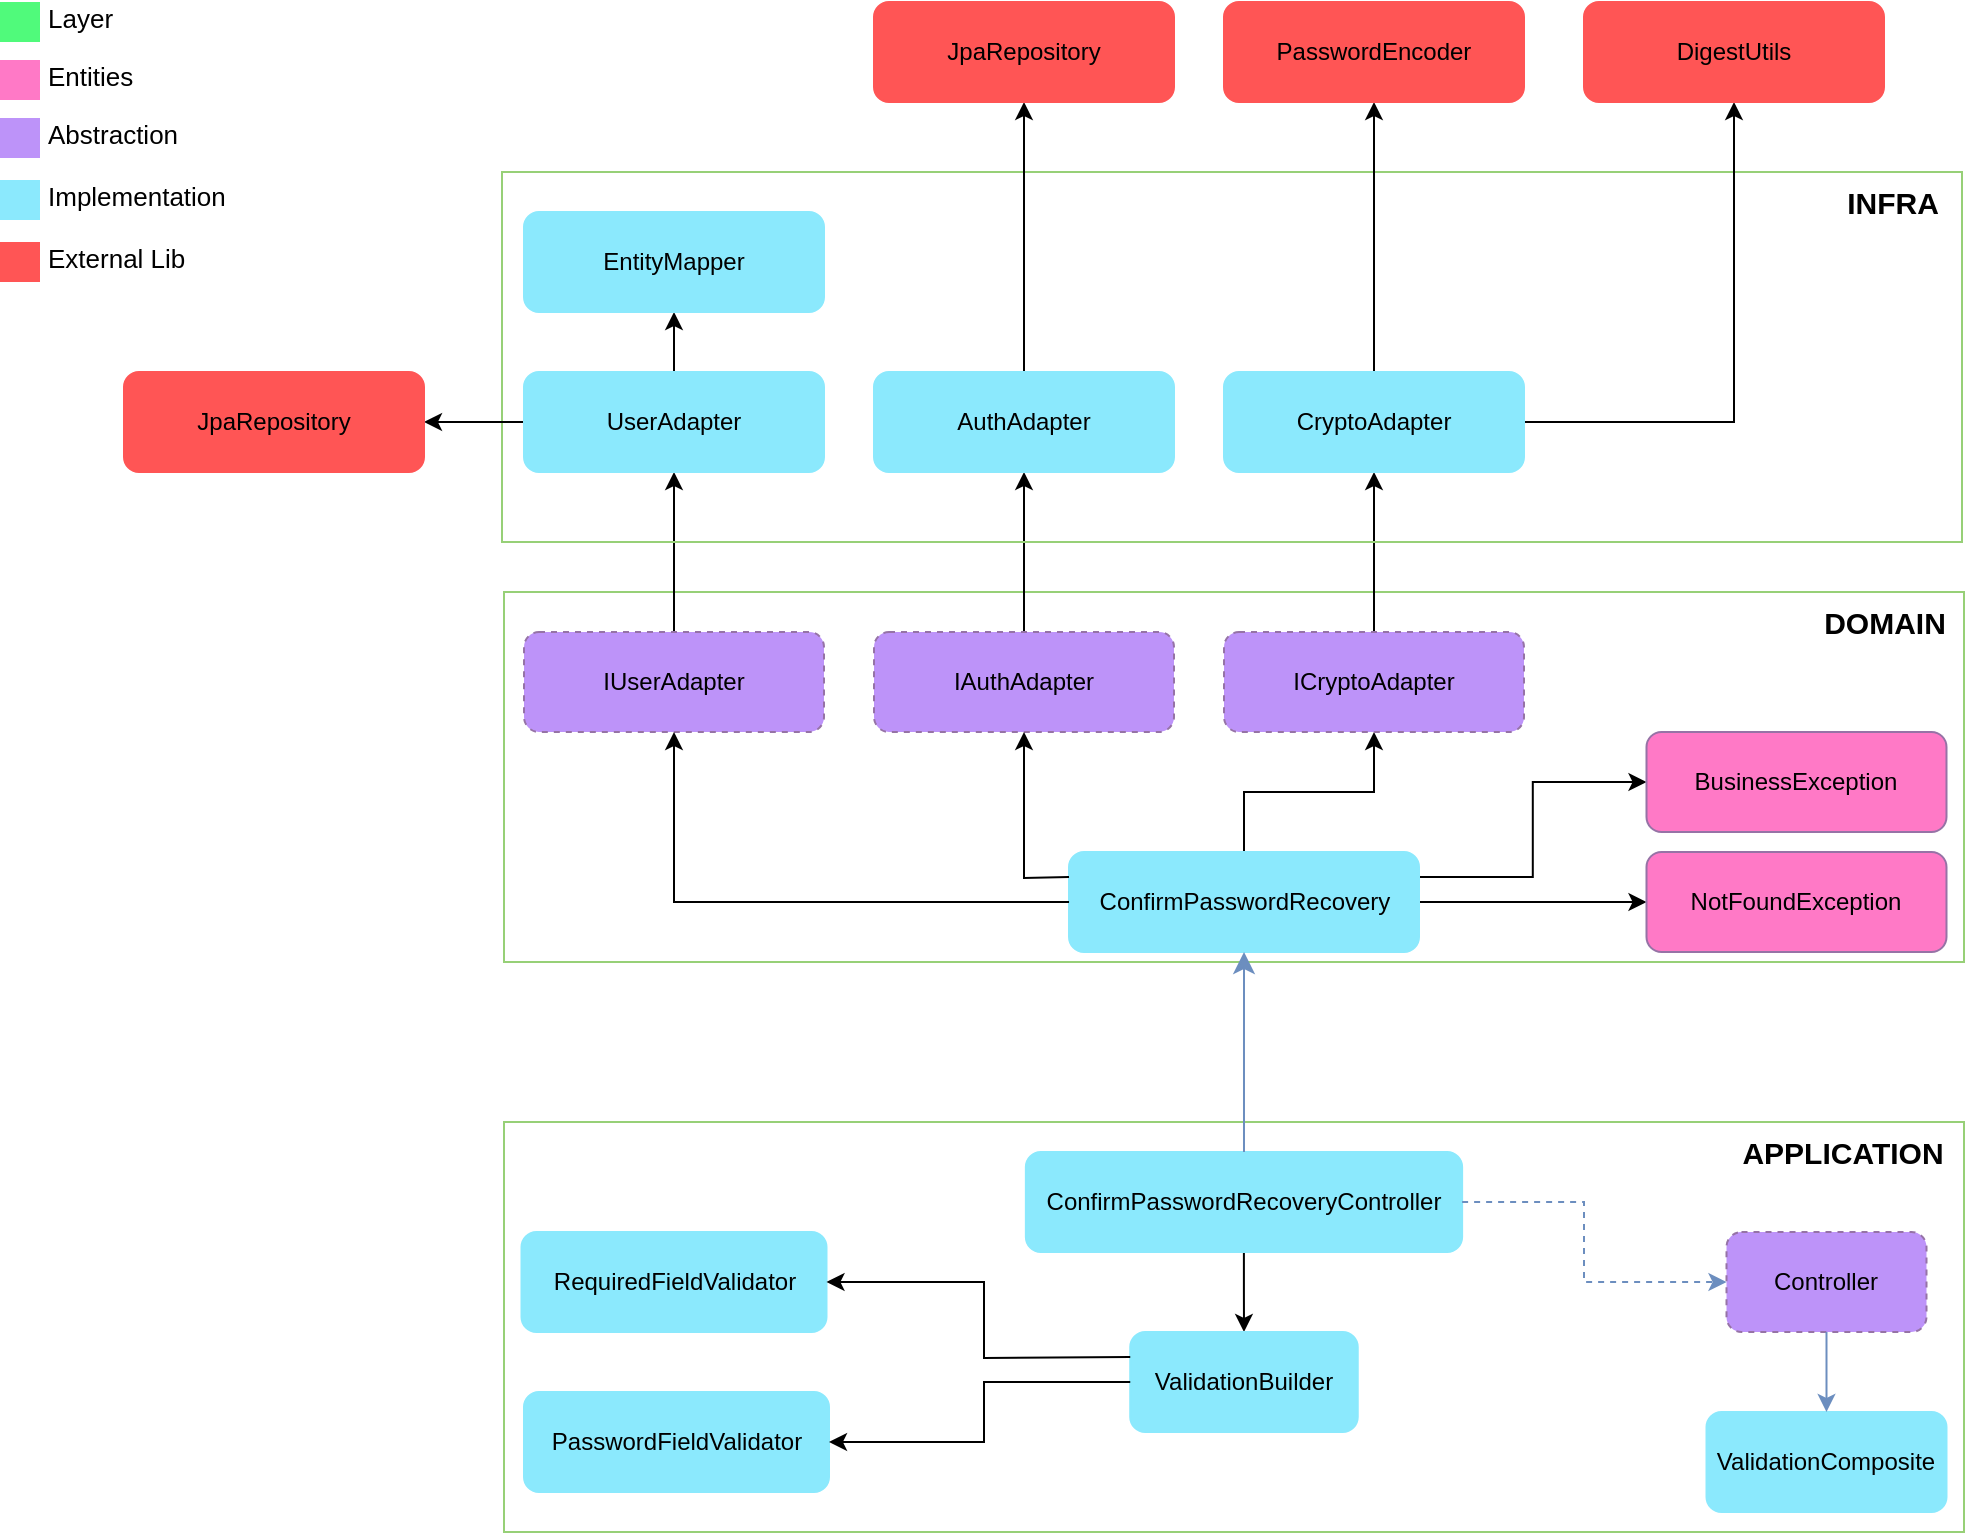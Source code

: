 <mxfile version="22.1.22" type="embed">
  <diagram id="EUNj880BrhCWBs-la3PF" name="Page-1">
    <mxGraphModel dx="1560" dy="669" grid="1" gridSize="10" guides="1" tooltips="1" connect="1" arrows="1" fold="1" page="1" pageScale="1" pageWidth="850" pageHeight="1100" math="0" shadow="0">
      <root>
        <mxCell id="0" />
        <mxCell id="1" parent="0" />
        <mxCell id="5" value="" style="rounded=0;whiteSpace=wrap;html=1;strokeColor=#97D077;fillColor=none;" parent="1" vertex="1">
          <mxGeometry x="120" y="675" width="730" height="205" as="geometry" />
        </mxCell>
        <mxCell id="8" value="Controller" style="rounded=1;whiteSpace=wrap;html=1;strokeColor=#9673a6;fillColor=#BD93F9;dashed=1;" parent="1" vertex="1">
          <mxGeometry x="731.25" y="730" width="100" height="50" as="geometry" />
        </mxCell>
        <mxCell id="9" value="ValidationComposite" style="rounded=1;whiteSpace=wrap;html=1;strokeColor=#8BE9FD;fillColor=#8BE9FD;" parent="1" vertex="1">
          <mxGeometry x="721.25" y="820" width="120" height="50" as="geometry" />
        </mxCell>
        <mxCell id="197" value="" style="edgeStyle=orthogonalEdgeStyle;rounded=0;orthogonalLoop=1;jettySize=auto;html=1;" parent="1" source="11" target="141" edge="1">
          <mxGeometry relative="1" as="geometry" />
        </mxCell>
        <mxCell id="11" value="ConfirmPasswordRecoveryController" style="rounded=1;whiteSpace=wrap;html=1;strokeColor=#8BE9FD;fillColor=#8BE9FD;" parent="1" vertex="1">
          <mxGeometry x="380.93" y="690" width="218.13" height="50" as="geometry" />
        </mxCell>
        <mxCell id="57" value="&lt;span style=&quot;font-size: 15px;&quot;&gt;&lt;b&gt;APPLICATION&lt;br&gt;&lt;/b&gt;&lt;/span&gt;" style="text;html=1;align=center;verticalAlign=middle;resizable=0;points=[];autosize=1;strokeColor=none;fillColor=none;" parent="1" vertex="1">
          <mxGeometry x="729" y="675" width="120" height="30" as="geometry" />
        </mxCell>
        <mxCell id="58" value="" style="rounded=0;whiteSpace=wrap;html=1;strokeColor=#97D077;fillColor=none;" parent="1" vertex="1">
          <mxGeometry x="120" y="410" width="730" height="185" as="geometry" />
        </mxCell>
        <mxCell id="73" value="&lt;span style=&quot;font-size: 15px;&quot;&gt;&lt;b&gt;DOMAIN&lt;/b&gt;&lt;/span&gt;" style="text;html=1;align=center;verticalAlign=middle;resizable=0;points=[];autosize=1;strokeColor=none;fillColor=none;" parent="1" vertex="1">
          <mxGeometry x="770" y="410" width="80" height="30" as="geometry" />
        </mxCell>
        <mxCell id="235" value="" style="edgeStyle=orthogonalEdgeStyle;rounded=0;orthogonalLoop=1;jettySize=auto;html=1;" parent="1" source="81" target="198" edge="1">
          <mxGeometry relative="1" as="geometry" />
        </mxCell>
        <mxCell id="238" value="" style="edgeStyle=orthogonalEdgeStyle;rounded=0;orthogonalLoop=1;jettySize=auto;html=1;entryX=0;entryY=0.5;entryDx=0;entryDy=0;exitX=1;exitY=0.25;exitDx=0;exitDy=0;" parent="1" source="81" target="236" edge="1">
          <mxGeometry relative="1" as="geometry" />
        </mxCell>
        <mxCell id="240" value="" style="edgeStyle=orthogonalEdgeStyle;rounded=0;orthogonalLoop=1;jettySize=auto;html=1;entryX=0;entryY=0.5;entryDx=0;entryDy=0;" parent="1" source="81" target="216" edge="1">
          <mxGeometry relative="1" as="geometry" />
        </mxCell>
        <mxCell id="81" value="ConfirmPasswordRecovery" style="rounded=1;whiteSpace=wrap;html=1;strokeColor=#8BE9FD;fillColor=#8BE9FD;" parent="1" vertex="1">
          <mxGeometry x="402.51" y="540" width="174.99" height="50" as="geometry" />
        </mxCell>
        <mxCell id="93" value="" style="rounded=0;whiteSpace=wrap;html=1;strokeColor=none;strokeWidth=3;fillColor=#FF79C6;fontSize=13;fontColor=#F8F8F2;align=right;" parent="1" vertex="1">
          <mxGeometry x="-132" y="144" width="20" height="20" as="geometry" />
        </mxCell>
        <mxCell id="94" value="&lt;font color=&quot;#000000&quot;&gt;Entities&lt;/font&gt;" style="text;html=1;resizable=0;points=[];autosize=1;align=left;verticalAlign=middle;spacingTop=-4;fontSize=13;fontColor=#F8F8F2;" parent="1" vertex="1">
          <mxGeometry x="-110" y="144" width="70" height="20" as="geometry" />
        </mxCell>
        <mxCell id="95" value="" style="rounded=0;whiteSpace=wrap;html=1;strokeColor=none;strokeWidth=3;fillColor=#BD93F9;fontSize=13;fontColor=#F8F8F2;align=right;" parent="1" vertex="1">
          <mxGeometry x="-132" y="173" width="20" height="20" as="geometry" />
        </mxCell>
        <mxCell id="96" value="&lt;font color=&quot;#000000&quot;&gt;Abstraction&lt;/font&gt;" style="text;html=1;resizable=0;points=[];autosize=1;align=left;verticalAlign=middle;spacingTop=-4;fontSize=13;fontColor=#F8F8F2;" parent="1" vertex="1">
          <mxGeometry x="-110" y="173" width="90" height="20" as="geometry" />
        </mxCell>
        <mxCell id="97" value="" style="rounded=0;whiteSpace=wrap;html=1;strokeColor=none;strokeWidth=3;fillColor=#8BE9FD;fontSize=13;fontColor=#F8F8F2;align=right;" parent="1" vertex="1">
          <mxGeometry x="-132" y="204" width="20" height="20" as="geometry" />
        </mxCell>
        <mxCell id="98" value="&lt;font color=&quot;#000000&quot;&gt;Implementation&lt;/font&gt;" style="text;html=1;resizable=0;points=[];autosize=1;align=left;verticalAlign=middle;spacingTop=-4;fontSize=13;fontColor=#F8F8F2;" parent="1" vertex="1">
          <mxGeometry x="-110" y="204" width="110" height="20" as="geometry" />
        </mxCell>
        <mxCell id="99" value="" style="rounded=0;whiteSpace=wrap;html=1;strokeColor=none;strokeWidth=3;fillColor=#50FA7B;fontSize=13;fontColor=#F8F8F2;align=right;" parent="1" vertex="1">
          <mxGeometry x="-132" y="115" width="20" height="20" as="geometry" />
        </mxCell>
        <mxCell id="100" value="&lt;font color=&quot;#000000&quot;&gt;Layer&lt;/font&gt;" style="text;html=1;resizable=0;points=[];autosize=1;align=left;verticalAlign=middle;spacingTop=-4;fontSize=13;fontColor=#F8F8F2;strokeColor=none;" parent="1" vertex="1">
          <mxGeometry x="-110" y="115" width="60" height="20" as="geometry" />
        </mxCell>
        <mxCell id="101" value="" style="rounded=0;whiteSpace=wrap;html=1;strokeColor=none;strokeWidth=3;fillColor=#FF5555;fontSize=13;fontColor=#F8F8F2;align=right;" parent="1" vertex="1">
          <mxGeometry x="-132" y="235" width="20" height="20" as="geometry" />
        </mxCell>
        <mxCell id="102" value="&lt;font color=&quot;#000000&quot;&gt;External Lib&lt;/font&gt;" style="text;html=1;resizable=0;points=[];autosize=1;align=left;verticalAlign=middle;spacingTop=-4;fontSize=13;fontColor=#F8F8F2;" parent="1" vertex="1">
          <mxGeometry x="-110" y="235" width="90" height="20" as="geometry" />
        </mxCell>
        <mxCell id="249" value="" style="edgeStyle=orthogonalEdgeStyle;rounded=0;orthogonalLoop=1;jettySize=auto;html=1;" parent="1" source="104" target="245" edge="1">
          <mxGeometry relative="1" as="geometry" />
        </mxCell>
        <mxCell id="104" value="IUserAdapter" style="rounded=1;whiteSpace=wrap;html=1;strokeColor=#9673a6;fillColor=#BD93F9;dashed=1;" parent="1" vertex="1">
          <mxGeometry x="130" y="430" width="150" height="50" as="geometry" />
        </mxCell>
        <mxCell id="110" value="" style="edgeStyle=elbowEdgeStyle;elbow=vertical;endArrow=classic;html=1;curved=0;rounded=0;endSize=8;startSize=8;exitX=0.5;exitY=0;exitDx=0;exitDy=0;entryX=0.5;entryY=1;entryDx=0;entryDy=0;strokeColor=#6C8EBF;" parent="1" source="11" target="81" edge="1">
          <mxGeometry width="50" height="50" relative="1" as="geometry">
            <mxPoint x="610" y="530" as="sourcePoint" />
            <mxPoint x="660" y="480" as="targetPoint" />
          </mxGeometry>
        </mxCell>
        <mxCell id="115" value="&lt;b style=&quot;border-color: var(--border-color);&quot;&gt;&lt;font style=&quot;border-color: var(--border-color); font-size: 15px;&quot;&gt;INFRA&lt;br&gt;&lt;/font&gt;&lt;/b&gt;" style="text;html=1;align=center;verticalAlign=middle;resizable=0;points=[];autosize=1;strokeColor=none;fillColor=none;" parent="1" vertex="1">
          <mxGeometry x="779" y="200" width="70" height="30" as="geometry" />
        </mxCell>
        <mxCell id="141" value="ValidationBuilder" style="rounded=1;whiteSpace=wrap;html=1;strokeColor=#8BE9FD;fillColor=#8BE9FD;" parent="1" vertex="1">
          <mxGeometry x="433.12" y="780" width="113.75" height="50" as="geometry" />
        </mxCell>
        <mxCell id="142" value="RequiredFieldValidator" style="rounded=1;whiteSpace=wrap;html=1;strokeColor=#8BE9FD;fillColor=#8BE9FD;" parent="1" vertex="1">
          <mxGeometry x="128.75" y="730" width="152.5" height="50" as="geometry" />
        </mxCell>
        <mxCell id="160" value="" style="endArrow=classic;html=1;rounded=0;exitX=1;exitY=0.5;exitDx=0;exitDy=0;entryX=0;entryY=0.5;entryDx=0;entryDy=0;dashed=1;fillColor=#dae8fc;strokeColor=#6c8ebf;" parent="1" source="11" target="8" edge="1">
          <mxGeometry width="50" height="50" relative="1" as="geometry">
            <mxPoint x="760" y="880" as="sourcePoint" />
            <mxPoint x="810" y="830" as="targetPoint" />
            <Array as="points">
              <mxPoint x="660" y="715" />
              <mxPoint x="660" y="755" />
            </Array>
          </mxGeometry>
        </mxCell>
        <mxCell id="161" value="" style="endArrow=classic;html=1;rounded=0;exitX=0.5;exitY=1;exitDx=0;exitDy=0;entryX=0.5;entryY=0;entryDx=0;entryDy=0;fillColor=#dae8fc;strokeColor=#6c8ebf;" parent="1" source="8" target="9" edge="1">
          <mxGeometry width="50" height="50" relative="1" as="geometry">
            <mxPoint x="640" y="920" as="sourcePoint" />
            <mxPoint x="690" y="870" as="targetPoint" />
          </mxGeometry>
        </mxCell>
        <mxCell id="251" value="" style="edgeStyle=orthogonalEdgeStyle;rounded=0;orthogonalLoop=1;jettySize=auto;html=1;" parent="1" source="178" target="250" edge="1">
          <mxGeometry relative="1" as="geometry" />
        </mxCell>
        <mxCell id="178" value="IAuthAdapter" style="rounded=1;whiteSpace=wrap;html=1;strokeColor=#9673a6;fillColor=#BD93F9;dashed=1;" parent="1" vertex="1">
          <mxGeometry x="305" y="430" width="150" height="50" as="geometry" />
        </mxCell>
        <mxCell id="206" value="" style="edgeStyle=orthogonalEdgeStyle;rounded=0;orthogonalLoop=1;jettySize=auto;html=1;" parent="1" edge="1">
          <mxGeometry relative="1" as="geometry">
            <mxPoint x="395" y="250" as="targetPoint" />
          </mxGeometry>
        </mxCell>
        <mxCell id="194" value="" style="edgeStyle=orthogonalEdgeStyle;rounded=0;orthogonalLoop=1;jettySize=auto;html=1;" parent="1" edge="1">
          <mxGeometry relative="1" as="geometry">
            <mxPoint x="585" y="210" as="sourcePoint" />
          </mxGeometry>
        </mxCell>
        <mxCell id="193" value="" style="edgeStyle=orthogonalEdgeStyle;rounded=0;orthogonalLoop=1;jettySize=auto;html=1;" parent="1" edge="1">
          <mxGeometry relative="1" as="geometry">
            <mxPoint x="585" y="89" as="targetPoint" />
          </mxGeometry>
        </mxCell>
        <mxCell id="253" value="" style="edgeStyle=orthogonalEdgeStyle;rounded=0;orthogonalLoop=1;jettySize=auto;html=1;" parent="1" source="198" target="252" edge="1">
          <mxGeometry relative="1" as="geometry" />
        </mxCell>
        <mxCell id="198" value="ICryptoAdapter" style="rounded=1;whiteSpace=wrap;html=1;strokeColor=#9673a6;fillColor=#BD93F9;dashed=1;" parent="1" vertex="1">
          <mxGeometry x="480" y="430" width="150" height="50" as="geometry" />
        </mxCell>
        <mxCell id="216" value="NotFoundException" style="rounded=1;whiteSpace=wrap;html=1;strokeColor=#9673a6;fillColor=#FF79C6;" parent="1" vertex="1">
          <mxGeometry x="691.25" y="540" width="150" height="50" as="geometry" />
        </mxCell>
        <mxCell id="230" value="PasswordFieldValidator" style="rounded=1;whiteSpace=wrap;html=1;strokeColor=#8BE9FD;fillColor=#8BE9FD;" parent="1" vertex="1">
          <mxGeometry x="130" y="810" width="152.5" height="50" as="geometry" />
        </mxCell>
        <mxCell id="233" value="" style="endArrow=classic;html=1;rounded=0;exitX=0;exitY=0.5;exitDx=0;exitDy=0;entryX=0.5;entryY=1;entryDx=0;entryDy=0;" parent="1" source="81" target="104" edge="1">
          <mxGeometry width="50" height="50" relative="1" as="geometry">
            <mxPoint x="550" y="630" as="sourcePoint" />
            <mxPoint x="600" y="580" as="targetPoint" />
            <Array as="points">
              <mxPoint x="205" y="565" />
            </Array>
          </mxGeometry>
        </mxCell>
        <mxCell id="236" value="BusinessException" style="rounded=1;whiteSpace=wrap;html=1;strokeColor=#9673a6;fillColor=#FF79C6;" parent="1" vertex="1">
          <mxGeometry x="691.25" y="480" width="150" height="50" as="geometry" />
        </mxCell>
        <mxCell id="244" value="" style="rounded=0;whiteSpace=wrap;html=1;strokeColor=#97D077;fillColor=none;" parent="1" vertex="1">
          <mxGeometry x="119" y="200" width="730" height="185" as="geometry" />
        </mxCell>
        <mxCell id="257" value="" style="edgeStyle=orthogonalEdgeStyle;rounded=0;orthogonalLoop=1;jettySize=auto;html=1;" parent="1" source="245" target="256" edge="1">
          <mxGeometry relative="1" as="geometry" />
        </mxCell>
        <mxCell id="265" value="" style="edgeStyle=orthogonalEdgeStyle;rounded=0;orthogonalLoop=1;jettySize=auto;html=1;" parent="1" source="245" target="264" edge="1">
          <mxGeometry relative="1" as="geometry" />
        </mxCell>
        <mxCell id="245" value="UserAdapter" style="rounded=1;whiteSpace=wrap;html=1;strokeColor=#8BE9FD;fillColor=#8BE9FD;" parent="1" vertex="1">
          <mxGeometry x="130" y="300" width="150" height="50" as="geometry" />
        </mxCell>
        <mxCell id="261" value="" style="edgeStyle=orthogonalEdgeStyle;rounded=0;orthogonalLoop=1;jettySize=auto;html=1;entryX=0.5;entryY=1;entryDx=0;entryDy=0;" parent="1" source="250" target="259" edge="1">
          <mxGeometry relative="1" as="geometry">
            <mxPoint x="380" y="220" as="targetPoint" />
          </mxGeometry>
        </mxCell>
        <mxCell id="250" value="AuthAdapter" style="rounded=1;whiteSpace=wrap;html=1;strokeColor=#8BE9FD;fillColor=#8BE9FD;" parent="1" vertex="1">
          <mxGeometry x="305" y="300" width="150" height="50" as="geometry" />
        </mxCell>
        <mxCell id="263" value="" style="edgeStyle=orthogonalEdgeStyle;rounded=0;orthogonalLoop=1;jettySize=auto;html=1;entryX=0.5;entryY=1;entryDx=0;entryDy=0;" parent="1" source="252" target="258" edge="1">
          <mxGeometry relative="1" as="geometry">
            <mxPoint x="555" y="220" as="targetPoint" />
          </mxGeometry>
        </mxCell>
        <mxCell id="268" value="" style="edgeStyle=orthogonalEdgeStyle;rounded=0;orthogonalLoop=1;jettySize=auto;html=1;entryX=0.5;entryY=1;entryDx=0;entryDy=0;" parent="1" source="252" target="266" edge="1">
          <mxGeometry relative="1" as="geometry">
            <mxPoint x="710" y="325" as="targetPoint" />
          </mxGeometry>
        </mxCell>
        <mxCell id="252" value="CryptoAdapter" style="rounded=1;whiteSpace=wrap;html=1;strokeColor=#8BE9FD;fillColor=#8BE9FD;" parent="1" vertex="1">
          <mxGeometry x="480" y="300" width="150" height="50" as="geometry" />
        </mxCell>
        <mxCell id="254" value="" style="endArrow=classic;html=1;rounded=0;entryX=1;entryY=0.5;entryDx=0;entryDy=0;exitX=0;exitY=0.5;exitDx=0;exitDy=0;" parent="1" source="141" target="230" edge="1">
          <mxGeometry width="50" height="50" relative="1" as="geometry">
            <mxPoint x="440" y="720" as="sourcePoint" />
            <mxPoint x="490" y="670" as="targetPoint" />
            <Array as="points">
              <mxPoint x="360" y="805" />
              <mxPoint x="360" y="835" />
            </Array>
          </mxGeometry>
        </mxCell>
        <mxCell id="255" value="" style="endArrow=classic;html=1;rounded=0;entryX=1;entryY=0.5;entryDx=0;entryDy=0;exitX=0;exitY=0.25;exitDx=0;exitDy=0;" parent="1" source="141" target="142" edge="1">
          <mxGeometry width="50" height="50" relative="1" as="geometry">
            <mxPoint x="443" y="815" as="sourcePoint" />
            <mxPoint x="292" y="845" as="targetPoint" />
            <Array as="points">
              <mxPoint x="360" y="793" />
              <mxPoint x="360" y="755" />
            </Array>
          </mxGeometry>
        </mxCell>
        <mxCell id="256" value="EntityMapper" style="rounded=1;whiteSpace=wrap;html=1;strokeColor=#8BE9FD;fillColor=#8BE9FD;" parent="1" vertex="1">
          <mxGeometry x="130" y="220" width="150" height="50" as="geometry" />
        </mxCell>
        <mxCell id="258" value="PasswordEncoder" style="rounded=1;whiteSpace=wrap;html=1;strokeColor=#FF5555;fillColor=#FF5555;" parent="1" vertex="1">
          <mxGeometry x="480" y="115" width="150" height="50" as="geometry" />
        </mxCell>
        <mxCell id="259" value="JpaRepository" style="rounded=1;whiteSpace=wrap;html=1;strokeColor=#FF5555;fillColor=#FF5555;" parent="1" vertex="1">
          <mxGeometry x="305" y="115" width="150" height="50" as="geometry" />
        </mxCell>
        <mxCell id="264" value="JpaRepository" style="rounded=1;whiteSpace=wrap;html=1;strokeColor=#FF5555;fillColor=#FF5555;" parent="1" vertex="1">
          <mxGeometry x="-70" y="300" width="150" height="50" as="geometry" />
        </mxCell>
        <mxCell id="266" value="DigestUtils" style="rounded=1;whiteSpace=wrap;html=1;strokeColor=#FF5555;fillColor=#FF5555;" parent="1" vertex="1">
          <mxGeometry x="660" y="115" width="150" height="50" as="geometry" />
        </mxCell>
        <mxCell id="269" value="" style="endArrow=classic;html=1;rounded=0;exitX=0;exitY=0.25;exitDx=0;exitDy=0;entryX=0.5;entryY=1;entryDx=0;entryDy=0;" parent="1" source="81" target="178" edge="1">
          <mxGeometry width="50" height="50" relative="1" as="geometry">
            <mxPoint x="402.51" y="555" as="sourcePoint" />
            <mxPoint x="204.51" y="470" as="targetPoint" />
            <Array as="points">
              <mxPoint x="380" y="553" />
            </Array>
          </mxGeometry>
        </mxCell>
      </root>
    </mxGraphModel>
  </diagram>
</mxfile>
